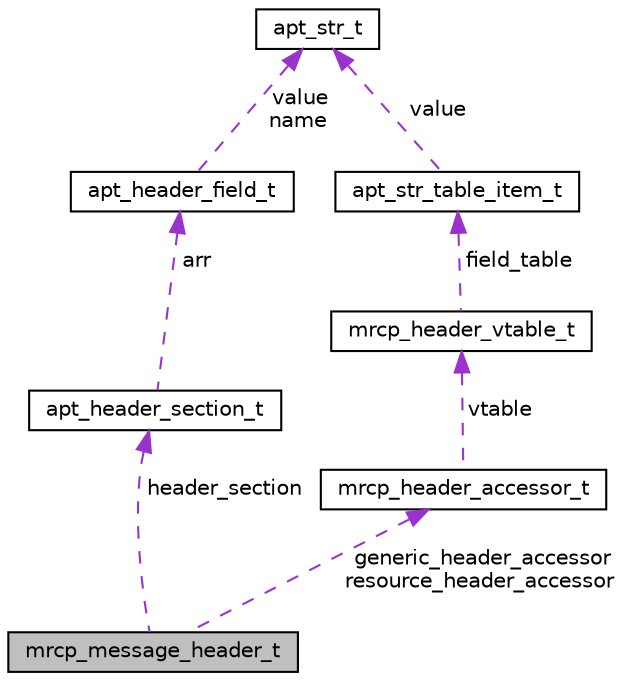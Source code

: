 digraph "mrcp_message_header_t"
{
  edge [fontname="Helvetica",fontsize="10",labelfontname="Helvetica",labelfontsize="10"];
  node [fontname="Helvetica",fontsize="10",shape=record];
  Node1 [label="mrcp_message_header_t",height=0.2,width=0.4,color="black", fillcolor="grey75", style="filled", fontcolor="black"];
  Node2 -> Node1 [dir="back",color="darkorchid3",fontsize="10",style="dashed",label=" header_section" ,fontname="Helvetica"];
  Node2 [label="apt_header_section_t",height=0.2,width=0.4,color="black", fillcolor="white", style="filled",URL="$structapt__header__section__t.html"];
  Node3 -> Node2 [dir="back",color="darkorchid3",fontsize="10",style="dashed",label=" arr" ,fontname="Helvetica"];
  Node3 [label="apt_header_field_t",height=0.2,width=0.4,color="black", fillcolor="white", style="filled",URL="$structapt__header__field__t.html"];
  Node4 -> Node3 [dir="back",color="darkorchid3",fontsize="10",style="dashed",label=" value\nname" ,fontname="Helvetica"];
  Node4 [label="apt_str_t",height=0.2,width=0.4,color="black", fillcolor="white", style="filled",URL="$structapt__str__t.html"];
  Node5 -> Node1 [dir="back",color="darkorchid3",fontsize="10",style="dashed",label=" generic_header_accessor\nresource_header_accessor" ,fontname="Helvetica"];
  Node5 [label="mrcp_header_accessor_t",height=0.2,width=0.4,color="black", fillcolor="white", style="filled",URL="$structmrcp__header__accessor__t.html"];
  Node6 -> Node5 [dir="back",color="darkorchid3",fontsize="10",style="dashed",label=" vtable" ,fontname="Helvetica"];
  Node6 [label="mrcp_header_vtable_t",height=0.2,width=0.4,color="black", fillcolor="white", style="filled",URL="$structmrcp__header__vtable__t.html"];
  Node7 -> Node6 [dir="back",color="darkorchid3",fontsize="10",style="dashed",label=" field_table" ,fontname="Helvetica"];
  Node7 [label="apt_str_table_item_t",height=0.2,width=0.4,color="black", fillcolor="white", style="filled",URL="$structapt__str__table__item__t.html"];
  Node4 -> Node7 [dir="back",color="darkorchid3",fontsize="10",style="dashed",label=" value" ,fontname="Helvetica"];
}
